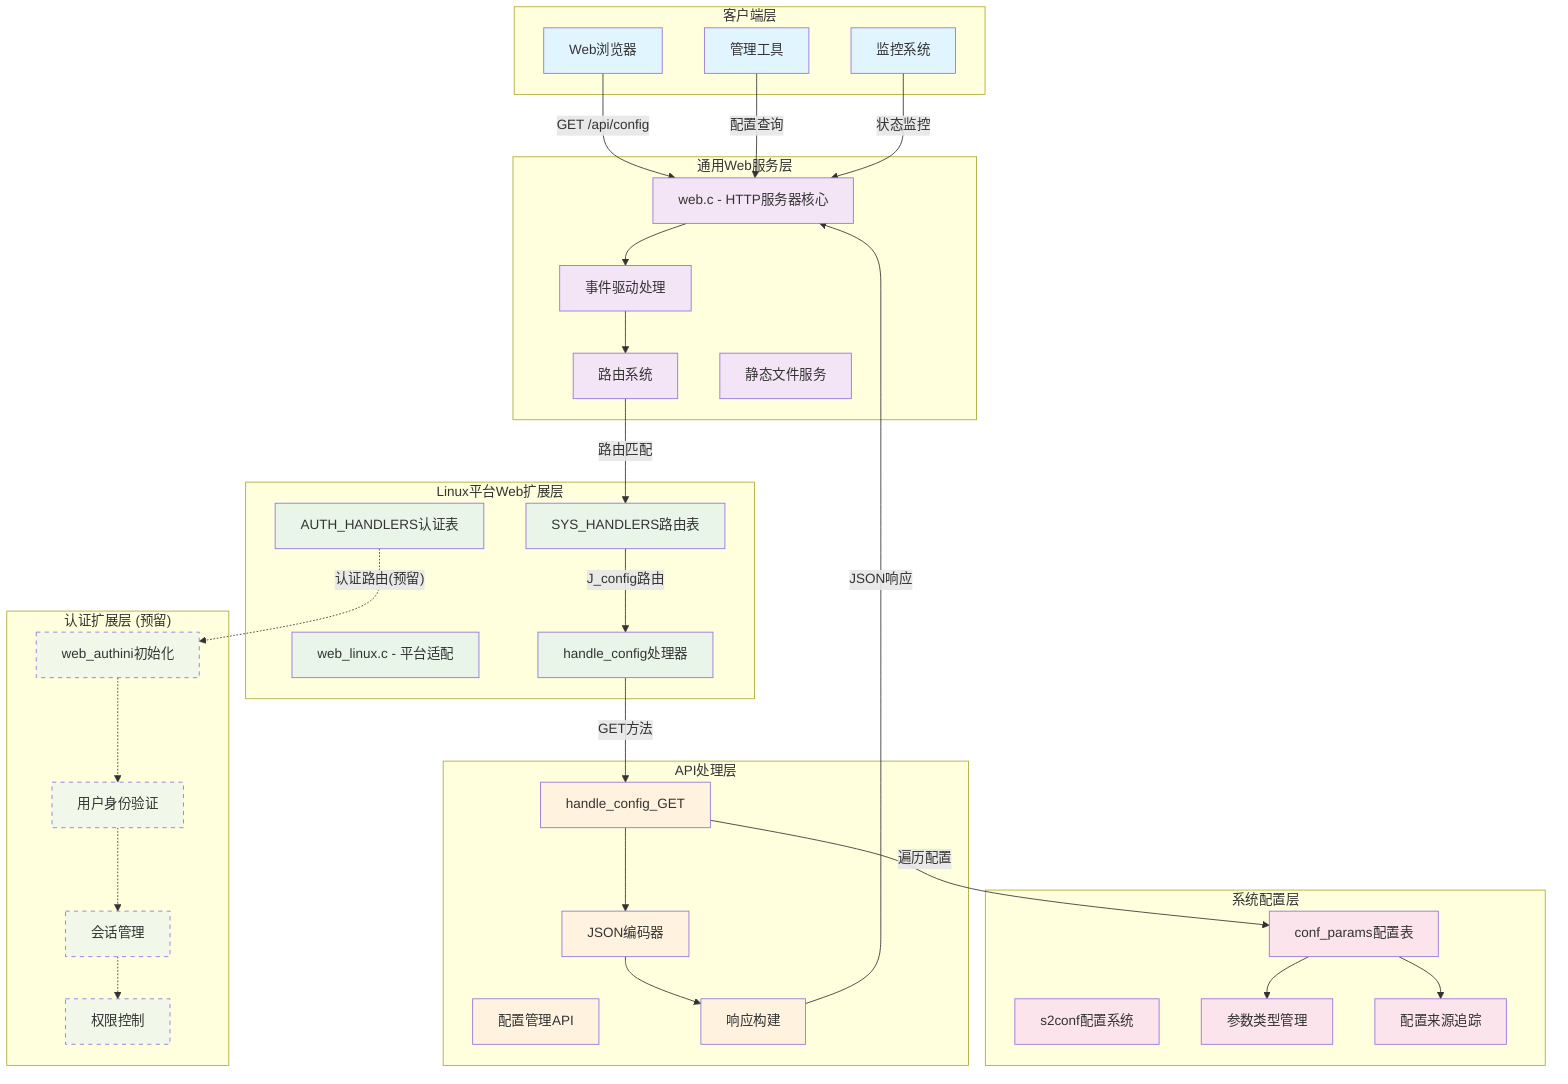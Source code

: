 graph TB
    subgraph "客户端层"
        C1[Web浏览器]
        C2[管理工具]
        C3[监控系统]
    end

    subgraph "通用Web服务层"
        W1[web.c - HTTP服务器核心]
        W2[事件驱动处理]
        W3[路由系统]
        W4[静态文件服务]
    end

    subgraph "Linux平台Web扩展层"
        L1[web_linux.c - 平台适配]
        L2[SYS_HANDLERS路由表]
        L3[handle_config处理器]
        L4[AUTH_HANDLERS认证表]
    end

    subgraph "API处理层"
        A1[配置管理API]
        A2[handle_config_GET]
        A3[JSON编码器]
        A4[响应构建]
    end

    subgraph "系统配置层"
        S1[s2conf配置系统]
        S2[conf_params配置表]
        S3[参数类型管理]
        S4[配置来源追踪]
    end

    subgraph "认证扩展层 (预留)"
        AUTH1[web_authini初始化]
        AUTH2[用户身份验证]
        AUTH3[会话管理]
        AUTH4[权限控制]
    end

    %% 客户端访问流程
    C1 -->|"GET /api/config"| W1
    C2 -->|"配置查询"| W1
    C3 -->|"状态监控"| W1

    %% Web服务层处理流程
    W1 --> W2
    W2 --> W3
    W3 -->|"路由匹配"| L2

    %% 平台扩展层处理
    L2 -->|"J_config路由"| L3
    L3 -->|"GET方法"| A2
    L4 -.->|"认证路由(预留)"| AUTH1

    %% API处理流程
    A2 --> A3
    A3 --> A4
    A4 -->|"JSON响应"| W1

    %% 配置系统访问
    A2 -->|"遍历配置"| S2
    S2 --> S3
    S2 --> S4

    %% 认证系统(预留)
    AUTH1 -.-> AUTH2
    AUTH2 -.-> AUTH3
    AUTH3 -.-> AUTH4

    %% 样式定义
    classDef clientLayer fill:#e1f5fe
    classDef webLayer fill:#f3e5f5
    classDef platformLayer fill:#e8f5e8
    classDef apiLayer fill:#fff3e0
    classDef configLayer fill:#fce4ec
    classDef authLayer fill:#f1f8e9,stroke-dasharray: 5 5

    class C1,C2,C3 clientLayer
    class W1,W2,W3,W4 webLayer
    class L1,L2,L3,L4 platformLayer
    class A1,A2,A3,A4 apiLayer
    class S1,S2,S3,S4 configLayer
    class AUTH1,AUTH2,AUTH3,AUTH4 authLayer